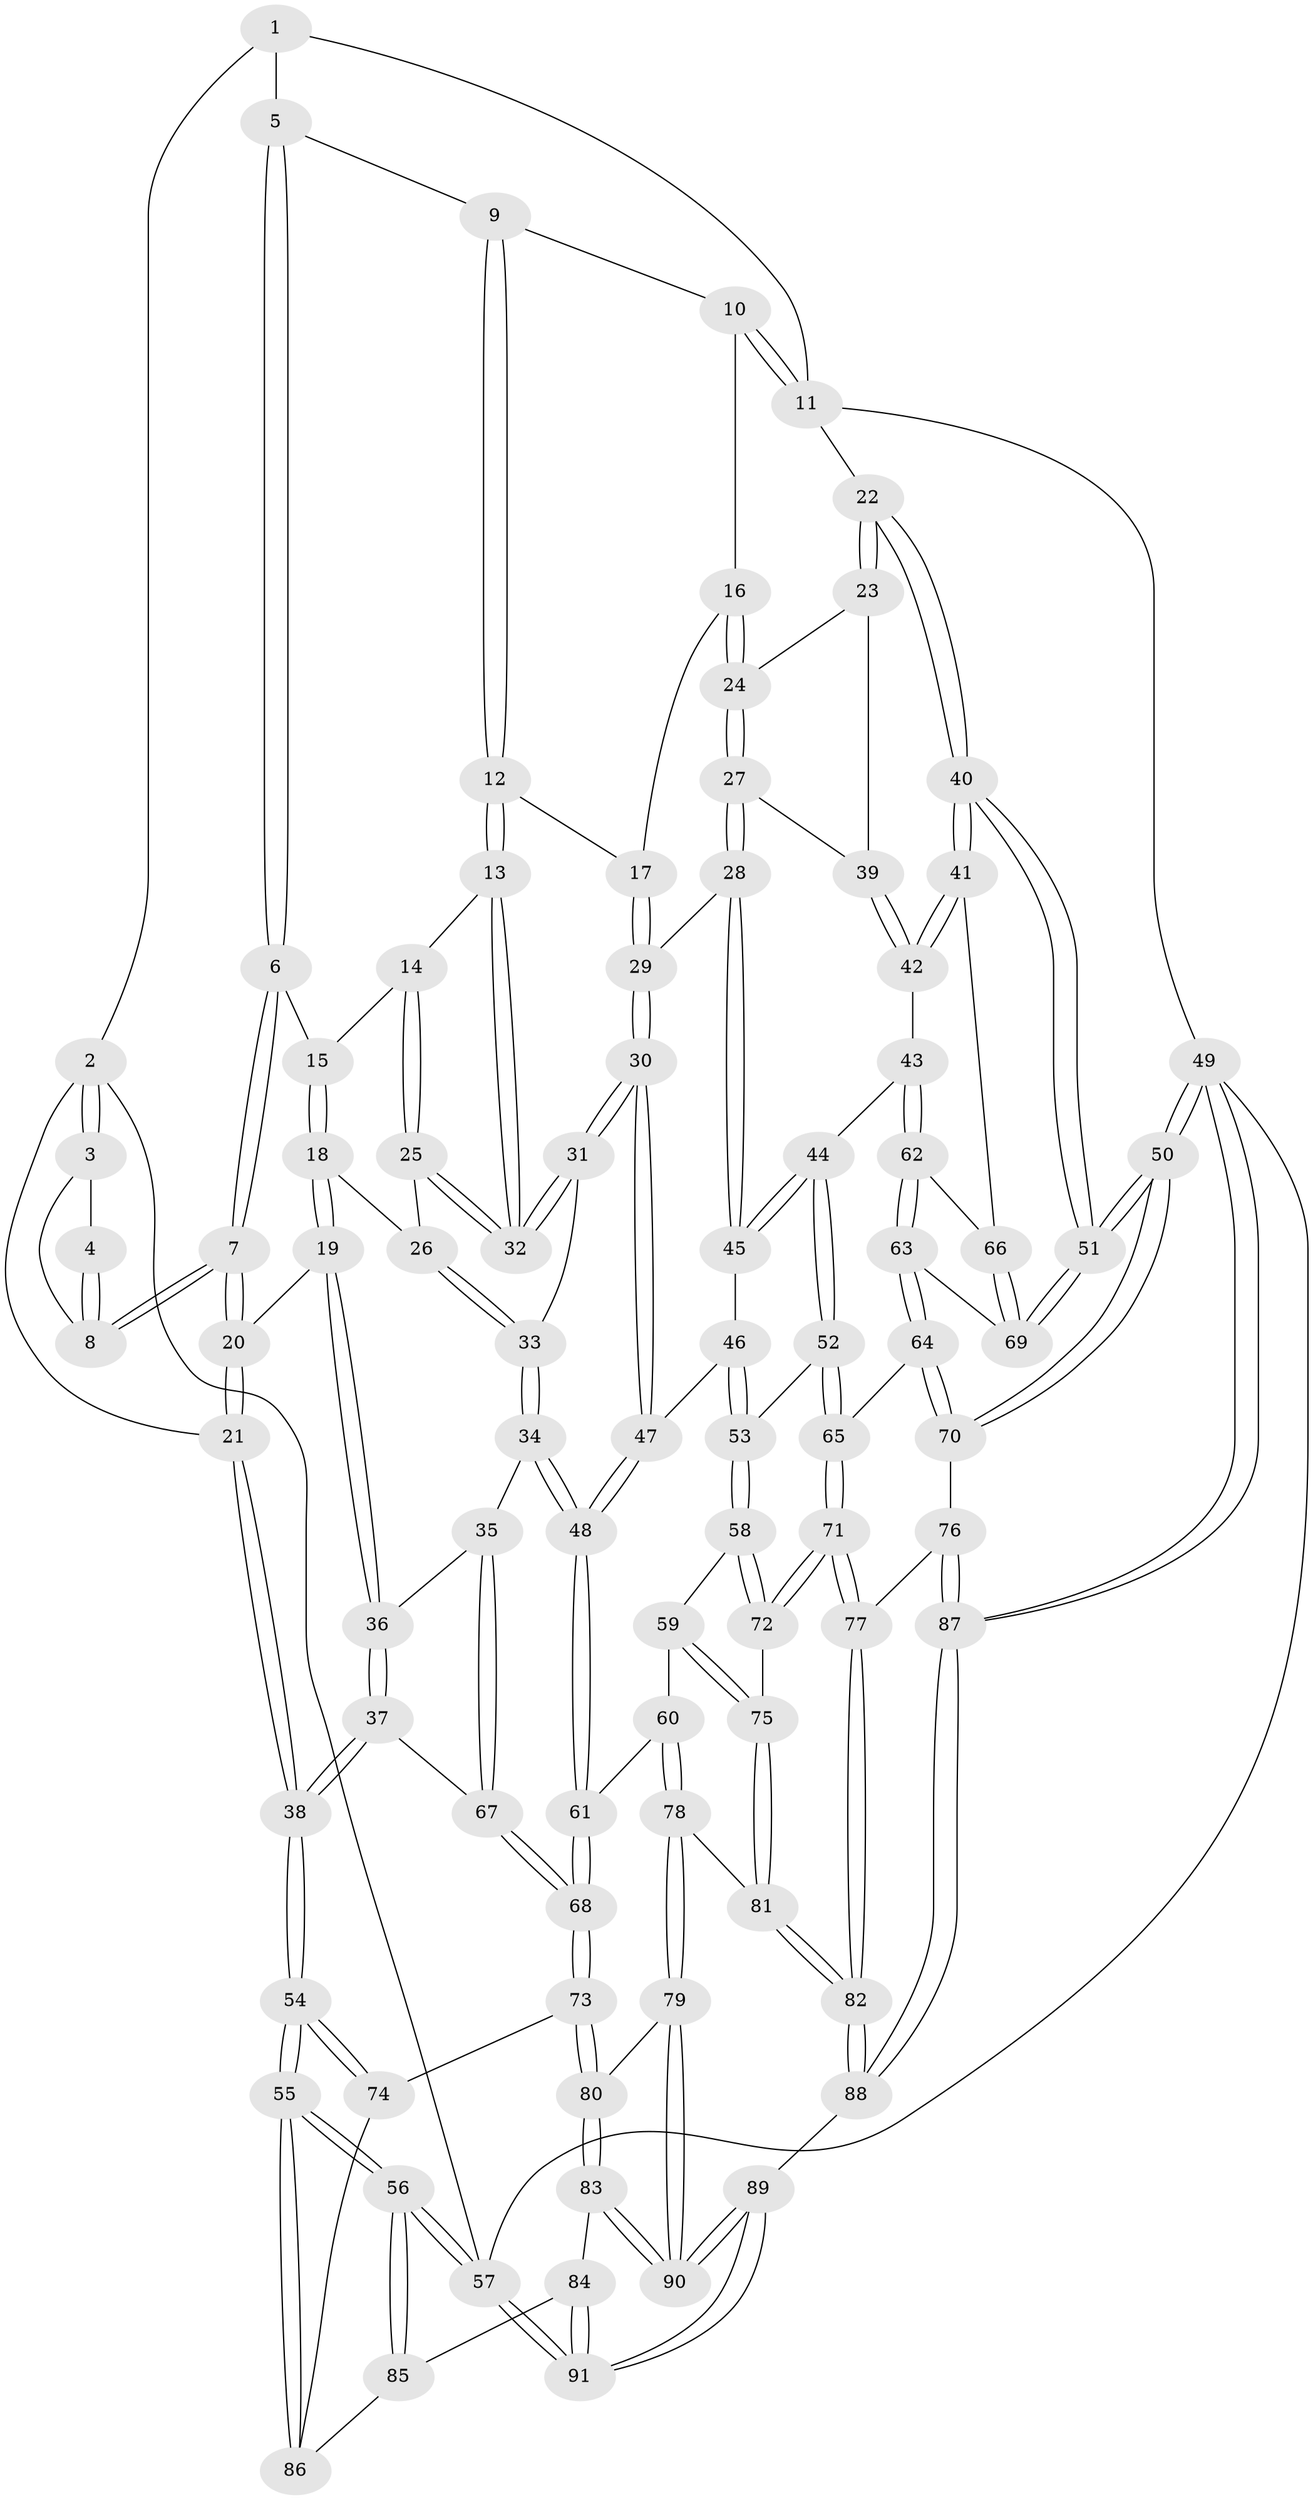 // Generated by graph-tools (version 1.1) at 2025/01/03/09/25 05:01:17]
// undirected, 91 vertices, 224 edges
graph export_dot {
graph [start="1"]
  node [color=gray90,style=filled];
  1 [pos="+0.07177733457851536+0"];
  2 [pos="+0+0"];
  3 [pos="+0+0.04848324454945667"];
  4 [pos="+0.03564302617892508+0.05241399659090643"];
  5 [pos="+0.27558668466711306+0"];
  6 [pos="+0.22467200956759417+0.03143686424060609"];
  7 [pos="+0.16365518713006225+0.15908855542591163"];
  8 [pos="+0.1205327871920611+0.13518928706899733"];
  9 [pos="+0.5634744357220816+0"];
  10 [pos="+0.9091925190531225+0"];
  11 [pos="+1+0"];
  12 [pos="+0.559515583431593+0.11978688683896459"];
  13 [pos="+0.5446230981615542+0.14469666280502197"];
  14 [pos="+0.4288472413518374+0.1824264051546943"];
  15 [pos="+0.3956088222387282+0.1707291672151425"];
  16 [pos="+0.7435596036384354+0.19064743646837068"];
  17 [pos="+0.7229424963868417+0.20453879793099694"];
  18 [pos="+0.18443980021150275+0.2333817043594995"];
  19 [pos="+0.16715224916296492+0.22876919004428836"];
  20 [pos="+0.15811634955055487+0.21038154167492198"];
  21 [pos="+0+0.2546870458362385"];
  22 [pos="+1+0"];
  23 [pos="+1+0.08247613944290096"];
  24 [pos="+1+0.11827658736932464"];
  25 [pos="+0.35437480497103413+0.28976574855019427"];
  26 [pos="+0.34013452031243996+0.3000124547627189"];
  27 [pos="+0.7839373923978354+0.3494941008821769"];
  28 [pos="+0.7832825359913252+0.3496349895872963"];
  29 [pos="+0.7652749083488058+0.33795567440383545"];
  30 [pos="+0.5610834699240812+0.3676045284373233"];
  31 [pos="+0.5556447693876462+0.360339556361397"];
  32 [pos="+0.545587585466649+0.31739767376080236"];
  33 [pos="+0.36217684653650767+0.3921308345214245"];
  34 [pos="+0.3401102543736347+0.44419743492140984"];
  35 [pos="+0.2861999590083448+0.47268863648720266"];
  36 [pos="+0.14031309692073476+0.38522137187661387"];
  37 [pos="+0.0628277285097452+0.45017647980739794"];
  38 [pos="+0+0.5658112184180716"];
  39 [pos="+0.9038653175856851+0.40678125107554297"];
  40 [pos="+1+0.456839918289727"];
  41 [pos="+1+0.46862027261412914"];
  42 [pos="+0.9444069862332157+0.45747971100614543"];
  43 [pos="+0.8794867328626447+0.5137774819018932"];
  44 [pos="+0.8094685820239295+0.5008282848800859"];
  45 [pos="+0.7750294028038105+0.4221159596089905"];
  46 [pos="+0.6757093184289645+0.49306174401702246"];
  47 [pos="+0.5619442789672779+0.4536257613826056"];
  48 [pos="+0.5061932230681878+0.5529091346378124"];
  49 [pos="+1+1"];
  50 [pos="+1+0.7535033202592093"];
  51 [pos="+1+0.5980747853525209"];
  52 [pos="+0.7411988392902766+0.628858210827349"];
  53 [pos="+0.7271702796352929+0.6281103568397967"];
  54 [pos="+0+0.5733191666731442"];
  55 [pos="+0+0.8988671275533766"];
  56 [pos="+0+1"];
  57 [pos="+0+1"];
  58 [pos="+0.694278728752812+0.6413942607334551"];
  59 [pos="+0.5843059085405915+0.6590605257395911"];
  60 [pos="+0.5466441170208363+0.6605284660078665"];
  61 [pos="+0.5057490982165068+0.6129390071786146"];
  62 [pos="+0.9015271838949231+0.584410660447085"];
  63 [pos="+0.901185507221031+0.6360424027991474"];
  64 [pos="+0.8850364131202767+0.6550013604230885"];
  65 [pos="+0.8161363561759892+0.678715879086153"];
  66 [pos="+0.9671108111172282+0.5393793131716724"];
  67 [pos="+0.2637342065094919+0.6280736401445207"];
  68 [pos="+0.2674941381661512+0.6701774392384273"];
  69 [pos="+0.9567583475430799+0.6263780656524977"];
  70 [pos="+1+0.7766564968630734"];
  71 [pos="+0.8150908394792162+0.7603811487128369"];
  72 [pos="+0.6996181828432454+0.773730217057855"];
  73 [pos="+0.2561622955125102+0.6881745475771263"];
  74 [pos="+0+0.6300146988972242"];
  75 [pos="+0.6861693991867571+0.7904604472044849"];
  76 [pos="+0.9296326917306088+0.8269900271005245"];
  77 [pos="+0.8360088939478044+0.8467374797033997"];
  78 [pos="+0.529940655868493+0.7811581284346318"];
  79 [pos="+0.48510595074497725+0.8441200587765362"];
  80 [pos="+0.2580057996140257+0.7130516295755007"];
  81 [pos="+0.6713597256720333+0.8371522874984919"];
  82 [pos="+0.7652605461322162+0.9796976845558758"];
  83 [pos="+0.21953458031300915+0.8357416393793894"];
  84 [pos="+0.20705317760427144+0.8476658623134501"];
  85 [pos="+0.15298136940619134+0.8524182535957364"];
  86 [pos="+0.09546658518702751+0.8158510086195973"];
  87 [pos="+1+1"];
  88 [pos="+0.7450080765744823+1"];
  89 [pos="+0.5086890992148335+1"];
  90 [pos="+0.46716446965886904+0.9820547760136656"];
  91 [pos="+0.19892030586369752+1"];
  1 -- 2;
  1 -- 5;
  1 -- 11;
  2 -- 3;
  2 -- 3;
  2 -- 21;
  2 -- 57;
  3 -- 4;
  3 -- 8;
  4 -- 8;
  4 -- 8;
  5 -- 6;
  5 -- 6;
  5 -- 9;
  6 -- 7;
  6 -- 7;
  6 -- 15;
  7 -- 8;
  7 -- 8;
  7 -- 20;
  7 -- 20;
  9 -- 10;
  9 -- 12;
  9 -- 12;
  10 -- 11;
  10 -- 11;
  10 -- 16;
  11 -- 22;
  11 -- 49;
  12 -- 13;
  12 -- 13;
  12 -- 17;
  13 -- 14;
  13 -- 32;
  13 -- 32;
  14 -- 15;
  14 -- 25;
  14 -- 25;
  15 -- 18;
  15 -- 18;
  16 -- 17;
  16 -- 24;
  16 -- 24;
  17 -- 29;
  17 -- 29;
  18 -- 19;
  18 -- 19;
  18 -- 26;
  19 -- 20;
  19 -- 36;
  19 -- 36;
  20 -- 21;
  20 -- 21;
  21 -- 38;
  21 -- 38;
  22 -- 23;
  22 -- 23;
  22 -- 40;
  22 -- 40;
  23 -- 24;
  23 -- 39;
  24 -- 27;
  24 -- 27;
  25 -- 26;
  25 -- 32;
  25 -- 32;
  26 -- 33;
  26 -- 33;
  27 -- 28;
  27 -- 28;
  27 -- 39;
  28 -- 29;
  28 -- 45;
  28 -- 45;
  29 -- 30;
  29 -- 30;
  30 -- 31;
  30 -- 31;
  30 -- 47;
  30 -- 47;
  31 -- 32;
  31 -- 32;
  31 -- 33;
  33 -- 34;
  33 -- 34;
  34 -- 35;
  34 -- 48;
  34 -- 48;
  35 -- 36;
  35 -- 67;
  35 -- 67;
  36 -- 37;
  36 -- 37;
  37 -- 38;
  37 -- 38;
  37 -- 67;
  38 -- 54;
  38 -- 54;
  39 -- 42;
  39 -- 42;
  40 -- 41;
  40 -- 41;
  40 -- 51;
  40 -- 51;
  41 -- 42;
  41 -- 42;
  41 -- 66;
  42 -- 43;
  43 -- 44;
  43 -- 62;
  43 -- 62;
  44 -- 45;
  44 -- 45;
  44 -- 52;
  44 -- 52;
  45 -- 46;
  46 -- 47;
  46 -- 53;
  46 -- 53;
  47 -- 48;
  47 -- 48;
  48 -- 61;
  48 -- 61;
  49 -- 50;
  49 -- 50;
  49 -- 87;
  49 -- 87;
  49 -- 57;
  50 -- 51;
  50 -- 51;
  50 -- 70;
  50 -- 70;
  51 -- 69;
  51 -- 69;
  52 -- 53;
  52 -- 65;
  52 -- 65;
  53 -- 58;
  53 -- 58;
  54 -- 55;
  54 -- 55;
  54 -- 74;
  54 -- 74;
  55 -- 56;
  55 -- 56;
  55 -- 86;
  55 -- 86;
  56 -- 57;
  56 -- 57;
  56 -- 85;
  56 -- 85;
  57 -- 91;
  57 -- 91;
  58 -- 59;
  58 -- 72;
  58 -- 72;
  59 -- 60;
  59 -- 75;
  59 -- 75;
  60 -- 61;
  60 -- 78;
  60 -- 78;
  61 -- 68;
  61 -- 68;
  62 -- 63;
  62 -- 63;
  62 -- 66;
  63 -- 64;
  63 -- 64;
  63 -- 69;
  64 -- 65;
  64 -- 70;
  64 -- 70;
  65 -- 71;
  65 -- 71;
  66 -- 69;
  66 -- 69;
  67 -- 68;
  67 -- 68;
  68 -- 73;
  68 -- 73;
  70 -- 76;
  71 -- 72;
  71 -- 72;
  71 -- 77;
  71 -- 77;
  72 -- 75;
  73 -- 74;
  73 -- 80;
  73 -- 80;
  74 -- 86;
  75 -- 81;
  75 -- 81;
  76 -- 77;
  76 -- 87;
  76 -- 87;
  77 -- 82;
  77 -- 82;
  78 -- 79;
  78 -- 79;
  78 -- 81;
  79 -- 80;
  79 -- 90;
  79 -- 90;
  80 -- 83;
  80 -- 83;
  81 -- 82;
  81 -- 82;
  82 -- 88;
  82 -- 88;
  83 -- 84;
  83 -- 90;
  83 -- 90;
  84 -- 85;
  84 -- 91;
  84 -- 91;
  85 -- 86;
  87 -- 88;
  87 -- 88;
  88 -- 89;
  89 -- 90;
  89 -- 90;
  89 -- 91;
  89 -- 91;
}
